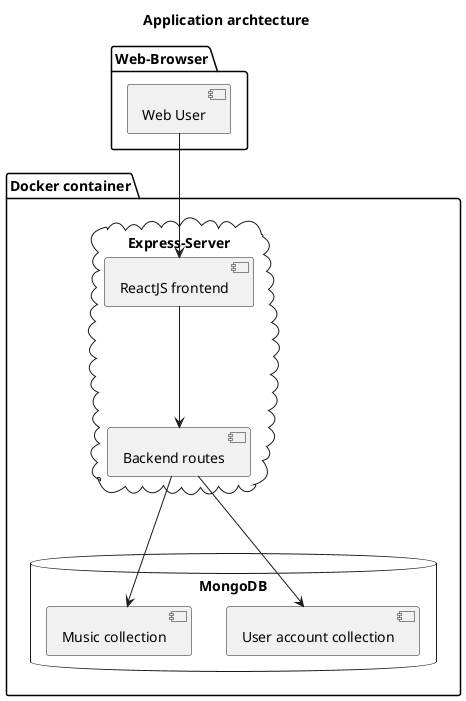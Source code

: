 @startuml
title Application archtecture

package "Docker container" {
  database MongoDB {
      [Music collection]
      [User account collection]
  }
  cloud Express-Server {
    [Backend routes]
    [ReactJS frontend]
  }
}

package Web-Browser {
 [Web User]
}

[Web User] --> [ReactJS frontend]
[ReactJS frontend] ---> [Backend routes]
[Backend routes] ---> [Music collection]
[Backend routes] ---> [User account collection]

@enduml
